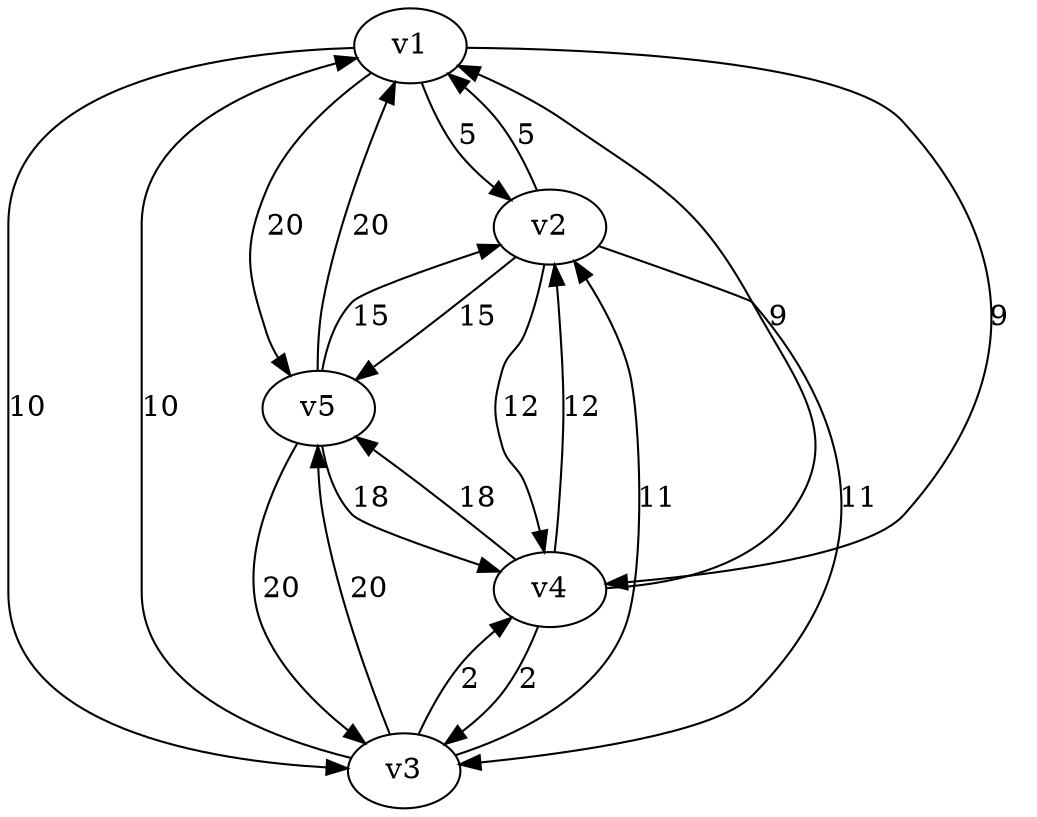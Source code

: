 digraph graph_11
{
v1
v2
v3
v4
v5
v1 -> v2 [label="5  "]
v1 -> v3 [label="10  "]
v1 -> v4 [label="9  "]
v1 -> v5 [label="20  "]
v2 -> v1 [label="5  "]
v2 -> v3 [label="11  "]
v2 -> v4 [label="12  "]
v2 -> v5 [label="15  "]
v3 -> v1 [label="10  "]
v3 -> v2 [label="11  "]
v3 -> v4 [label="2  "]
v3 -> v5 [label="20  "]
v4 -> v1 [label="9  "]
v4 -> v2 [label="12  "]
v4 -> v3 [label="2  "]
v4 -> v5 [label="18  "]
v5 -> v1 [label="20  "]
v5 -> v2 [label="15  "]
v5 -> v3 [label="20  "]
v5 -> v4 [label="18  "]
}

